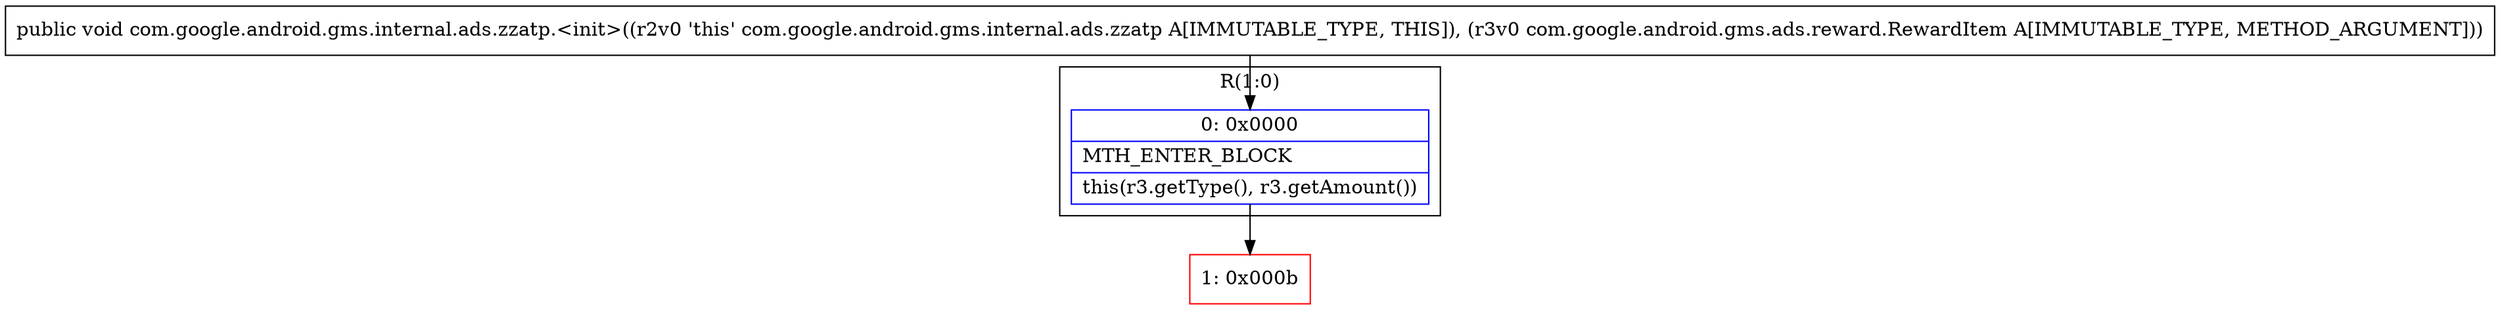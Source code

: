 digraph "CFG forcom.google.android.gms.internal.ads.zzatp.\<init\>(Lcom\/google\/android\/gms\/ads\/reward\/RewardItem;)V" {
subgraph cluster_Region_1528376135 {
label = "R(1:0)";
node [shape=record,color=blue];
Node_0 [shape=record,label="{0\:\ 0x0000|MTH_ENTER_BLOCK\l|this(r3.getType(), r3.getAmount())\l}"];
}
Node_1 [shape=record,color=red,label="{1\:\ 0x000b}"];
MethodNode[shape=record,label="{public void com.google.android.gms.internal.ads.zzatp.\<init\>((r2v0 'this' com.google.android.gms.internal.ads.zzatp A[IMMUTABLE_TYPE, THIS]), (r3v0 com.google.android.gms.ads.reward.RewardItem A[IMMUTABLE_TYPE, METHOD_ARGUMENT])) }"];
MethodNode -> Node_0;
Node_0 -> Node_1;
}

